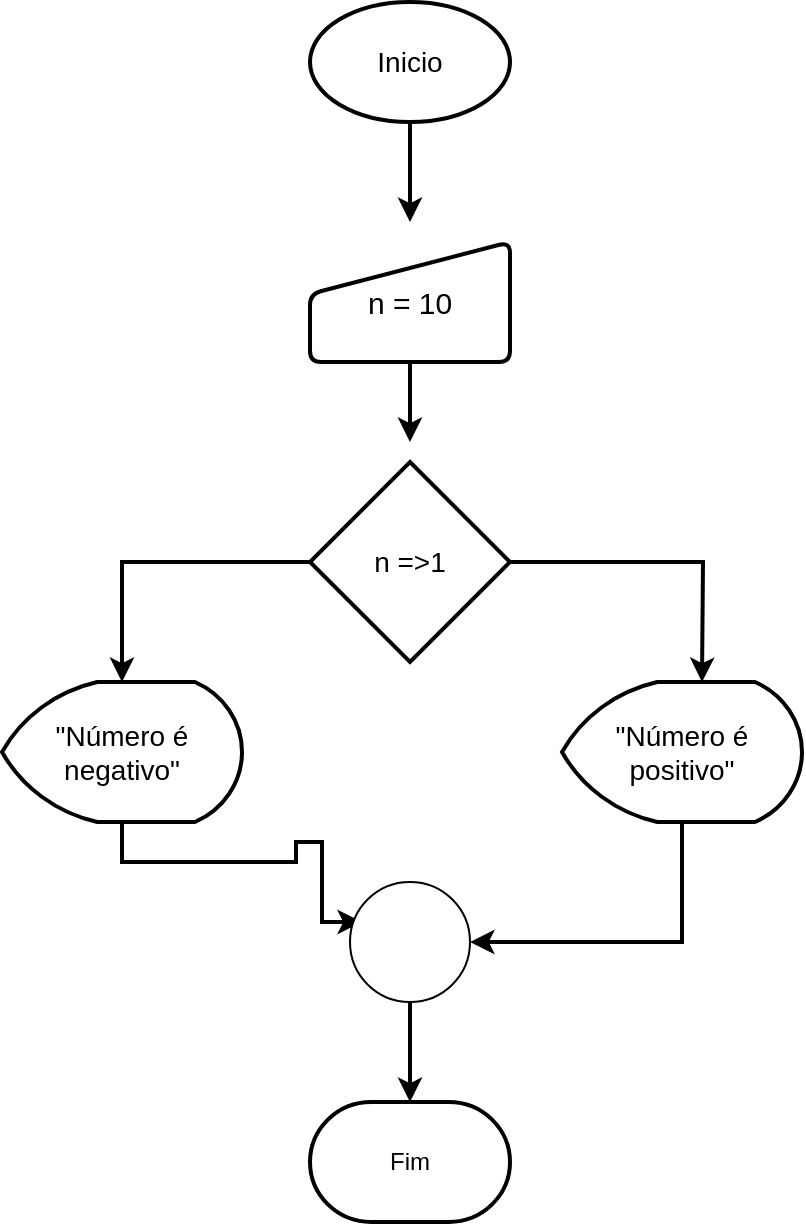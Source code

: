 <mxfile version="13.9.9" type="onedrive"><diagram id="YpfnIkteAWvIb8kZnqUN" name="Page-1"><mxGraphModel dx="868" dy="482" grid="1" gridSize="10" guides="1" tooltips="1" connect="1" arrows="1" fold="1" page="1" pageScale="1" pageWidth="827" pageHeight="1169" math="0" shadow="0"><root><mxCell id="0"/><mxCell id="1" parent="0"/><mxCell id="W1YfVzq8bSXQIvHktVWx-6" style="edgeStyle=orthogonalEdgeStyle;rounded=0;orthogonalLoop=1;jettySize=auto;html=1;exitX=0.5;exitY=1;exitDx=0;exitDy=0;exitPerimeter=0;strokeWidth=2;" parent="1" source="W1YfVzq8bSXQIvHktVWx-1" edge="1"><mxGeometry relative="1" as="geometry"><mxPoint x="414" y="150" as="targetPoint"/></mxGeometry></mxCell><mxCell id="W1YfVzq8bSXQIvHktVWx-1" value="&lt;font style=&quot;font-size: 14px&quot;&gt;Inicio&lt;/font&gt;" style="strokeWidth=2;html=1;shape=mxgraph.flowchart.start_1;whiteSpace=wrap;" parent="1" vertex="1"><mxGeometry x="364" y="40" width="100" height="60" as="geometry"/></mxCell><mxCell id="W1YfVzq8bSXQIvHktVWx-8" style="edgeStyle=orthogonalEdgeStyle;rounded=0;orthogonalLoop=1;jettySize=auto;html=1;exitX=0.5;exitY=1;exitDx=0;exitDy=0;strokeWidth=2;" parent="1" source="W1YfVzq8bSXQIvHktVWx-2" edge="1"><mxGeometry relative="1" as="geometry"><mxPoint x="414" y="260" as="targetPoint"/></mxGeometry></mxCell><mxCell id="W1YfVzq8bSXQIvHktVWx-2" value="&lt;font style=&quot;font-size: 15px&quot;&gt;n = 10&lt;/font&gt;" style="html=1;strokeWidth=2;shape=manualInput;whiteSpace=wrap;rounded=1;size=26;arcSize=11;" parent="1" vertex="1"><mxGeometry x="364" y="160" width="100" height="60" as="geometry"/></mxCell><mxCell id="W1YfVzq8bSXQIvHktVWx-7" style="edgeStyle=orthogonalEdgeStyle;rounded=0;orthogonalLoop=1;jettySize=auto;html=1;exitX=1;exitY=0.5;exitDx=0;exitDy=0;exitPerimeter=0;strokeWidth=2;" parent="1" source="W1YfVzq8bSXQIvHktVWx-3" edge="1"><mxGeometry relative="1" as="geometry"><mxPoint x="560" y="380" as="targetPoint"/></mxGeometry></mxCell><mxCell id="W1YfVzq8bSXQIvHktVWx-9" style="edgeStyle=orthogonalEdgeStyle;rounded=0;orthogonalLoop=1;jettySize=auto;html=1;exitX=0;exitY=0.5;exitDx=0;exitDy=0;exitPerimeter=0;strokeWidth=2;" parent="1" source="W1YfVzq8bSXQIvHktVWx-3" target="W1YfVzq8bSXQIvHktVWx-5" edge="1"><mxGeometry relative="1" as="geometry"/></mxCell><mxCell id="W1YfVzq8bSXQIvHktVWx-3" value="&lt;font style=&quot;font-size: 14px&quot;&gt;n =&amp;gt;1&lt;/font&gt;" style="strokeWidth=2;html=1;shape=mxgraph.flowchart.decision;whiteSpace=wrap;" parent="1" vertex="1"><mxGeometry x="364" y="270" width="100" height="100" as="geometry"/></mxCell><mxCell id="pFGBAdBBtzexoafpYgPh-3" style="edgeStyle=orthogonalEdgeStyle;rounded=0;orthogonalLoop=1;jettySize=auto;html=1;exitX=0.5;exitY=1;exitDx=0;exitDy=0;exitPerimeter=0;entryX=1;entryY=0.5;entryDx=0;entryDy=0;entryPerimeter=0;strokeWidth=2;" edge="1" parent="1" source="W1YfVzq8bSXQIvHktVWx-4" target="pFGBAdBBtzexoafpYgPh-1"><mxGeometry relative="1" as="geometry"/></mxCell><mxCell id="W1YfVzq8bSXQIvHktVWx-4" value="&lt;font style=&quot;font-size: 14px&quot;&gt;&quot;Número é positivo&quot;&lt;/font&gt;" style="strokeWidth=2;html=1;shape=mxgraph.flowchart.display;whiteSpace=wrap;" parent="1" vertex="1"><mxGeometry x="490" y="380" width="120" height="70" as="geometry"/></mxCell><mxCell id="pFGBAdBBtzexoafpYgPh-4" style="edgeStyle=orthogonalEdgeStyle;rounded=0;orthogonalLoop=1;jettySize=auto;html=1;exitX=0.5;exitY=1;exitDx=0;exitDy=0;exitPerimeter=0;entryX=0.1;entryY=0.333;entryDx=0;entryDy=0;entryPerimeter=0;strokeWidth=2;" edge="1" parent="1" source="W1YfVzq8bSXQIvHktVWx-5" target="pFGBAdBBtzexoafpYgPh-1"><mxGeometry relative="1" as="geometry"><Array as="points"><mxPoint x="270" y="470"/><mxPoint x="357" y="470"/><mxPoint x="357" y="460"/><mxPoint x="370" y="460"/><mxPoint x="370" y="500"/></Array></mxGeometry></mxCell><mxCell id="W1YfVzq8bSXQIvHktVWx-5" value="&lt;font style=&quot;font-size: 14px&quot;&gt;&quot;Número é negativo&quot;&lt;/font&gt;" style="strokeWidth=2;html=1;shape=mxgraph.flowchart.display;whiteSpace=wrap;" parent="1" vertex="1"><mxGeometry x="210" y="380" width="120" height="70" as="geometry"/></mxCell><mxCell id="pFGBAdBBtzexoafpYgPh-5" style="edgeStyle=orthogonalEdgeStyle;rounded=0;orthogonalLoop=1;jettySize=auto;html=1;exitX=0.5;exitY=1;exitDx=0;exitDy=0;exitPerimeter=0;entryX=0.5;entryY=0;entryDx=0;entryDy=0;entryPerimeter=0;strokeWidth=2;" edge="1" parent="1" source="pFGBAdBBtzexoafpYgPh-1" target="pFGBAdBBtzexoafpYgPh-2"><mxGeometry relative="1" as="geometry"/></mxCell><mxCell id="pFGBAdBBtzexoafpYgPh-1" value="" style="verticalLabelPosition=bottom;verticalAlign=top;html=1;shape=mxgraph.flowchart.on-page_reference;" vertex="1" parent="1"><mxGeometry x="384" y="480" width="60" height="60" as="geometry"/></mxCell><mxCell id="pFGBAdBBtzexoafpYgPh-2" value="Fim" style="strokeWidth=2;html=1;shape=mxgraph.flowchart.terminator;whiteSpace=wrap;" vertex="1" parent="1"><mxGeometry x="364" y="590" width="100" height="60" as="geometry"/></mxCell></root></mxGraphModel></diagram></mxfile>